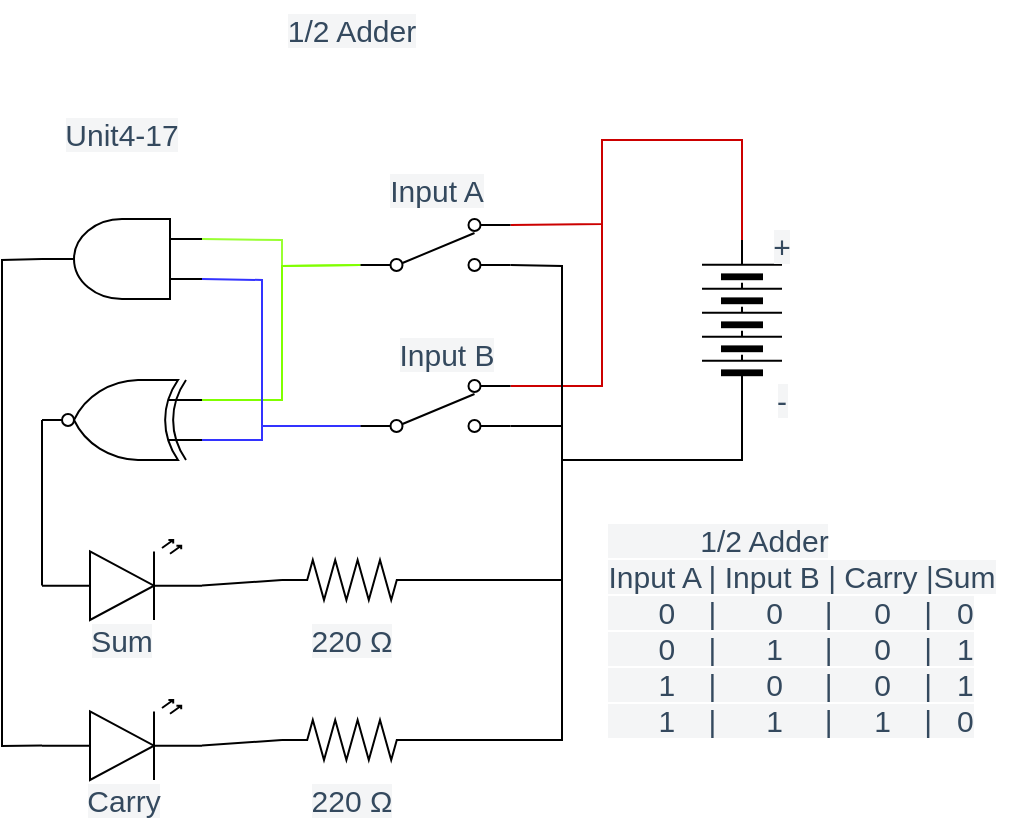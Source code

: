 <mxfile>
    <diagram id="S3_F3bIYdUqPTJyHevy4" name="Page-1">
        <mxGraphModel dx="1288" dy="848" grid="1" gridSize="10" guides="1" tooltips="1" connect="1" arrows="1" fold="1" page="1" pageScale="1" pageWidth="827" pageHeight="1169" math="0" shadow="0">
            <root>
                <mxCell id="0"/>
                <mxCell id="1" parent="0"/>
                <mxCell id="3" value="&lt;span style=&quot;color: rgb(52 , 73 , 94) ; font-family: , sans-serif ; font-size: 15px ; text-align: left ; background-color: rgb(244 , 245 , 246)&quot;&gt;220 Ω&lt;/span&gt;" style="text;html=1;align=center;verticalAlign=middle;whiteSpace=wrap;rounded=0;" parent="1" vertex="1">
                    <mxGeometry x="370" y="600" width="50" height="20" as="geometry"/>
                </mxCell>
                <mxCell id="103" style="edgeStyle=none;rounded=0;html=1;entryX=0;entryY=0.5;entryDx=0;entryDy=0;endArrow=none;endFill=0;strokeColor=#000000;exitX=1;exitY=0.5;exitDx=0;exitDy=0;exitPerimeter=0;" edge="1" parent="1" source="4" target="5">
                    <mxGeometry relative="1" as="geometry">
                        <Array as="points">
                            <mxPoint x="500" y="580"/>
                            <mxPoint x="500" y="520"/>
                            <mxPoint x="590" y="520"/>
                        </Array>
                    </mxGeometry>
                </mxCell>
                <mxCell id="4" value="" style="pointerEvents=1;verticalLabelPosition=bottom;shadow=0;dashed=0;align=center;html=1;verticalAlign=top;shape=mxgraph.electrical.resistors.resistor_2;" parent="1" vertex="1">
                    <mxGeometry x="360" y="570" width="70" height="20" as="geometry"/>
                </mxCell>
                <mxCell id="45" style="edgeStyle=none;html=1;entryX=1;entryY=0.115;entryDx=0;entryDy=0;entryPerimeter=0;rounded=0;endArrow=none;endFill=0;strokeColor=#CC0000;" parent="1" source="5" target="12" edge="1">
                    <mxGeometry relative="1" as="geometry">
                        <Array as="points">
                            <mxPoint x="590" y="360"/>
                            <mxPoint x="520" y="360"/>
                            <mxPoint x="520" y="402"/>
                        </Array>
                    </mxGeometry>
                </mxCell>
                <mxCell id="46" style="edgeStyle=none;rounded=0;html=1;entryX=1;entryY=0.115;entryDx=0;entryDy=0;entryPerimeter=0;endArrow=none;endFill=0;exitX=1;exitY=0.5;exitDx=0;exitDy=0;strokeColor=#CC0000;" parent="1" source="5" target="44" edge="1">
                    <mxGeometry relative="1" as="geometry">
                        <Array as="points">
                            <mxPoint x="590" y="360"/>
                            <mxPoint x="520" y="360"/>
                            <mxPoint x="520" y="483"/>
                        </Array>
                    </mxGeometry>
                </mxCell>
                <mxCell id="51" style="edgeStyle=none;rounded=0;html=1;entryX=1;entryY=0.885;entryDx=0;entryDy=0;entryPerimeter=0;endArrow=none;endFill=0;strokeColor=#000000;exitX=0;exitY=0.5;exitDx=0;exitDy=0;" parent="1" source="5" target="12" edge="1">
                    <mxGeometry relative="1" as="geometry">
                        <Array as="points">
                            <mxPoint x="590" y="520"/>
                            <mxPoint x="500" y="520"/>
                            <mxPoint x="500" y="423"/>
                        </Array>
                    </mxGeometry>
                </mxCell>
                <mxCell id="52" style="edgeStyle=none;rounded=0;html=1;entryX=1;entryY=0.885;entryDx=0;entryDy=0;entryPerimeter=0;endArrow=none;endFill=0;strokeColor=#000000;" parent="1" source="5" target="44" edge="1">
                    <mxGeometry relative="1" as="geometry">
                        <Array as="points">
                            <mxPoint x="590" y="520"/>
                            <mxPoint x="500" y="520"/>
                            <mxPoint x="500" y="503"/>
                        </Array>
                    </mxGeometry>
                </mxCell>
                <mxCell id="5" value="" style="pointerEvents=1;verticalLabelPosition=bottom;shadow=0;dashed=0;align=center;html=1;verticalAlign=top;shape=mxgraph.electrical.miscellaneous.batteryStack;direction=south;rotation=-180;" parent="1" vertex="1">
                    <mxGeometry x="570" y="410" width="40" height="80" as="geometry"/>
                </mxCell>
                <mxCell id="6" value="&lt;span style=&quot;color: rgb(52 , 73 , 94) ; font-family: , sans-serif ; font-size: 15px ; text-align: left ; background-color: rgb(244 , 245 , 246)&quot;&gt;+&lt;/span&gt;" style="text;html=1;strokeColor=none;fillColor=none;align=center;verticalAlign=middle;whiteSpace=wrap;rounded=0;" parent="1" vertex="1">
                    <mxGeometry x="600" y="403" width="20" height="20" as="geometry"/>
                </mxCell>
                <mxCell id="7" value="&lt;div style=&quot;text-align: left&quot;&gt;&lt;font color=&quot;#34495e&quot;&gt;&lt;span style=&quot;font-size: 15px ; background-color: rgb(244 , 245 , 246)&quot;&gt;-&lt;/span&gt;&lt;/font&gt;&lt;/div&gt;" style="text;html=1;strokeColor=none;fillColor=none;align=center;verticalAlign=middle;whiteSpace=wrap;rounded=0;" parent="1" vertex="1">
                    <mxGeometry x="600" y="480" width="20" height="20" as="geometry"/>
                </mxCell>
                <mxCell id="11" value="&lt;div style=&quot;text-align: left&quot;&gt;&lt;span style=&quot;background-color: rgb(244 , 245 , 246) ; font-size: 15px ; color: rgb(52 , 73 , 94)&quot;&gt;Unit4-17&lt;/span&gt;&lt;/div&gt;" style="text;html=1;strokeColor=none;fillColor=none;align=center;verticalAlign=middle;whiteSpace=wrap;rounded=0;" parent="1" vertex="1">
                    <mxGeometry x="245" y="341.5" width="70" height="30" as="geometry"/>
                </mxCell>
                <mxCell id="92" style="edgeStyle=none;html=1;entryX=0;entryY=0.75;entryDx=0;entryDy=0;entryPerimeter=0;exitX=0;exitY=0.885;exitDx=0;exitDy=0;exitPerimeter=0;rounded=0;endArrow=none;endFill=0;strokeColor=#99FF33;" edge="1" parent="1" source="12" target="90">
                    <mxGeometry relative="1" as="geometry">
                        <Array as="points">
                            <mxPoint x="360" y="423"/>
                            <mxPoint x="360" y="410"/>
                        </Array>
                    </mxGeometry>
                </mxCell>
                <mxCell id="93" style="edgeStyle=none;rounded=0;html=1;entryX=0;entryY=0.75;entryDx=0;entryDy=0;entryPerimeter=0;endArrow=none;endFill=0;exitX=0;exitY=0.885;exitDx=0;exitDy=0;exitPerimeter=0;strokeColor=#80FF00;" edge="1" parent="1" source="12" target="91">
                    <mxGeometry relative="1" as="geometry">
                        <Array as="points">
                            <mxPoint x="360" y="423"/>
                            <mxPoint x="360" y="490"/>
                        </Array>
                    </mxGeometry>
                </mxCell>
                <mxCell id="12" value="" style="pointerEvents=1;verticalLabelPosition=bottom;shadow=0;dashed=0;align=center;html=1;verticalAlign=top;shape=mxgraph.electrical.electro-mechanical.2-way_switch;direction=west;rotation=-180;" parent="1" vertex="1">
                    <mxGeometry x="399.25" y="399.5" width="75" height="26" as="geometry"/>
                </mxCell>
                <mxCell id="15" value="&lt;div style=&quot;text-align: left&quot;&gt;&lt;font color=&quot;#34495e&quot;&gt;&lt;span style=&quot;font-size: 15px ; background-color: rgb(244 , 245 , 246)&quot;&gt;&amp;nbsp; &amp;nbsp; &amp;nbsp; &amp;nbsp; &amp;nbsp; &amp;nbsp;1/2 Adder&lt;/span&gt;&lt;/font&gt;&lt;/div&gt;&lt;div style=&quot;text-align: left&quot;&gt;&lt;font color=&quot;#34495e&quot;&gt;&lt;span style=&quot;font-size: 15px ; background-color: rgb(244 , 245 , 246)&quot;&gt;Input A | Input B | Carry |Sum&lt;/span&gt;&lt;/font&gt;&lt;/div&gt;&lt;div style=&quot;text-align: left&quot;&gt;&lt;font color=&quot;#34495e&quot;&gt;&lt;span style=&quot;font-size: 15px ; background-color: rgb(244 , 245 , 246)&quot;&gt;&amp;nbsp; &amp;nbsp; &amp;nbsp; 0&amp;nbsp; &amp;nbsp; |&amp;nbsp; &amp;nbsp; &amp;nbsp; 0&amp;nbsp; &amp;nbsp; &amp;nbsp;|&amp;nbsp; &amp;nbsp; &amp;nbsp;0&amp;nbsp; &amp;nbsp; |&amp;nbsp; &amp;nbsp;0&lt;/span&gt;&lt;/font&gt;&lt;/div&gt;&lt;div style=&quot;text-align: left&quot;&gt;&lt;font color=&quot;#34495e&quot;&gt;&lt;span style=&quot;font-size: 15px ; background-color: rgb(244 , 245 , 246)&quot;&gt;&amp;nbsp; &amp;nbsp; &amp;nbsp; 0&amp;nbsp; &amp;nbsp; |&amp;nbsp; &amp;nbsp; &amp;nbsp; 1&amp;nbsp; &amp;nbsp; &amp;nbsp;|&amp;nbsp; &amp;nbsp; &amp;nbsp;0&amp;nbsp; &amp;nbsp; |&amp;nbsp; &amp;nbsp;1&lt;/span&gt;&lt;/font&gt;&lt;/div&gt;&lt;div style=&quot;text-align: left&quot;&gt;&lt;font color=&quot;#34495e&quot;&gt;&lt;span style=&quot;font-size: 15px ; background-color: rgb(244 , 245 , 246)&quot;&gt;&amp;nbsp; &amp;nbsp; &amp;nbsp; 1&amp;nbsp; &amp;nbsp; |&amp;nbsp; &amp;nbsp; &amp;nbsp; 0&amp;nbsp; &amp;nbsp; &amp;nbsp;|&amp;nbsp; &amp;nbsp; &amp;nbsp;0&amp;nbsp; &amp;nbsp; |&amp;nbsp; &amp;nbsp;1&lt;/span&gt;&lt;/font&gt;&lt;/div&gt;&lt;div style=&quot;text-align: left&quot;&gt;&lt;font color=&quot;#34495e&quot;&gt;&lt;span style=&quot;font-size: 15px ; background-color: rgb(244 , 245 , 246)&quot;&gt;&amp;nbsp; &amp;nbsp; &amp;nbsp; 1&amp;nbsp; &amp;nbsp; |&amp;nbsp; &amp;nbsp; &amp;nbsp; 1&amp;nbsp; &amp;nbsp; &amp;nbsp;|&amp;nbsp; &amp;nbsp; &amp;nbsp;1&amp;nbsp; &amp;nbsp; |&amp;nbsp; &amp;nbsp;0&lt;/span&gt;&lt;/font&gt;&lt;/div&gt;" style="text;html=1;strokeColor=none;fillColor=none;align=center;verticalAlign=middle;whiteSpace=wrap;rounded=0;" parent="1" vertex="1">
                    <mxGeometry x="510" y="530" width="220" height="150" as="geometry"/>
                </mxCell>
                <mxCell id="41" value="&lt;div style=&quot;text-align: left&quot;&gt;&lt;font color=&quot;#34495e&quot;&gt;&lt;span style=&quot;font-size: 15px ; background-color: rgb(244 , 245 , 246)&quot;&gt;Input A&lt;/span&gt;&lt;/font&gt;&lt;/div&gt;" style="text;html=1;strokeColor=none;fillColor=none;align=center;verticalAlign=middle;whiteSpace=wrap;rounded=0;" parent="1" vertex="1">
                    <mxGeometry x="408.5" y="371.5" width="56.5" height="26" as="geometry"/>
                </mxCell>
                <mxCell id="42" value="&lt;div style=&quot;text-align: left&quot;&gt;&lt;font color=&quot;#34495e&quot;&gt;&lt;span style=&quot;font-size: 15px ; background-color: rgb(244 , 245 , 246)&quot;&gt;1/2 Adder&lt;/span&gt;&lt;/font&gt;&lt;/div&gt;" style="text;html=1;strokeColor=none;fillColor=none;align=center;verticalAlign=middle;whiteSpace=wrap;rounded=0;" parent="1" vertex="1">
                    <mxGeometry x="339.25" y="290" width="111.5" height="30" as="geometry"/>
                </mxCell>
                <mxCell id="43" value="&lt;div style=&quot;text-align: left&quot;&gt;&lt;font color=&quot;#34495e&quot;&gt;&lt;span style=&quot;font-size: 15px ; background-color: rgb(244 , 245 , 246)&quot;&gt;Sum&lt;/span&gt;&lt;/font&gt;&lt;/div&gt;" style="text;html=1;strokeColor=none;fillColor=none;align=center;verticalAlign=middle;whiteSpace=wrap;rounded=0;" parent="1" vertex="1">
                    <mxGeometry x="249" y="600" width="62" height="20" as="geometry"/>
                </mxCell>
                <mxCell id="94" style="edgeStyle=none;rounded=0;html=1;entryX=0;entryY=0.25;entryDx=0;entryDy=0;entryPerimeter=0;endArrow=none;endFill=0;exitX=0;exitY=0.885;exitDx=0;exitDy=0;exitPerimeter=0;strokeColor=#3333FF;" edge="1" parent="1" source="44" target="91">
                    <mxGeometry relative="1" as="geometry">
                        <Array as="points">
                            <mxPoint x="350" y="503"/>
                            <mxPoint x="350" y="510"/>
                        </Array>
                    </mxGeometry>
                </mxCell>
                <mxCell id="95" style="edgeStyle=none;rounded=0;html=1;entryX=0;entryY=0.25;entryDx=0;entryDy=0;entryPerimeter=0;endArrow=none;endFill=0;exitX=0;exitY=0.885;exitDx=0;exitDy=0;exitPerimeter=0;strokeColor=#3333FF;" edge="1" parent="1" source="44" target="90">
                    <mxGeometry relative="1" as="geometry">
                        <Array as="points">
                            <mxPoint x="350" y="503"/>
                            <mxPoint x="350" y="430"/>
                        </Array>
                    </mxGeometry>
                </mxCell>
                <mxCell id="44" value="" style="pointerEvents=1;verticalLabelPosition=bottom;shadow=0;dashed=0;align=center;html=1;verticalAlign=top;shape=mxgraph.electrical.electro-mechanical.2-way_switch;direction=west;rotation=-180;" parent="1" vertex="1">
                    <mxGeometry x="399.25" y="480" width="75" height="26" as="geometry"/>
                </mxCell>
                <mxCell id="47" value="&lt;div style=&quot;text-align: left&quot;&gt;&lt;font color=&quot;#34495e&quot;&gt;&lt;span style=&quot;font-size: 15px ; background-color: rgb(244 , 245 , 246)&quot;&gt;Input B&lt;/span&gt;&lt;/font&gt;&lt;/div&gt;" style="text;html=1;strokeColor=none;fillColor=none;align=center;verticalAlign=middle;whiteSpace=wrap;rounded=0;" parent="1" vertex="1">
                    <mxGeometry x="414" y="454" width="56.5" height="26" as="geometry"/>
                </mxCell>
                <mxCell id="101" style="edgeStyle=none;rounded=0;html=1;entryX=0;entryY=0.5;entryDx=0;entryDy=0;entryPerimeter=0;endArrow=none;endFill=0;strokeColor=#000000;exitX=1;exitY=0.57;exitDx=0;exitDy=0;exitPerimeter=0;" edge="1" parent="1" source="79" target="4">
                    <mxGeometry relative="1" as="geometry"/>
                </mxCell>
                <mxCell id="79" value="" style="verticalLabelPosition=bottom;shadow=0;dashed=0;align=center;html=1;verticalAlign=top;shape=mxgraph.electrical.opto_electronics.led_2;pointerEvents=1;" parent="1" vertex="1">
                    <mxGeometry x="240" y="560" width="80" height="40" as="geometry"/>
                </mxCell>
                <mxCell id="86" value="&lt;div style=&quot;text-align: left&quot;&gt;&lt;font color=&quot;#34495e&quot;&gt;&lt;span style=&quot;font-size: 15px ; background-color: rgb(244 , 245 , 246)&quot;&gt;Carry&lt;/span&gt;&lt;/font&gt;&lt;/div&gt;" style="text;html=1;strokeColor=none;fillColor=none;align=center;verticalAlign=middle;whiteSpace=wrap;rounded=0;" vertex="1" parent="1">
                    <mxGeometry x="250" y="680" width="62" height="20" as="geometry"/>
                </mxCell>
                <mxCell id="102" style="edgeStyle=none;rounded=0;html=1;entryX=0;entryY=0.5;entryDx=0;entryDy=0;entryPerimeter=0;endArrow=none;endFill=0;strokeColor=#000000;exitX=1;exitY=0.57;exitDx=0;exitDy=0;exitPerimeter=0;" edge="1" parent="1" source="87" target="88">
                    <mxGeometry relative="1" as="geometry"/>
                </mxCell>
                <mxCell id="87" value="" style="verticalLabelPosition=bottom;shadow=0;dashed=0;align=center;html=1;verticalAlign=top;shape=mxgraph.electrical.opto_electronics.led_2;pointerEvents=1;" vertex="1" parent="1">
                    <mxGeometry x="240" y="640" width="80" height="40" as="geometry"/>
                </mxCell>
                <mxCell id="104" style="edgeStyle=none;rounded=0;html=1;entryX=0;entryY=0.5;entryDx=0;entryDy=0;endArrow=none;endFill=0;strokeColor=#000000;exitX=1;exitY=0.5;exitDx=0;exitDy=0;exitPerimeter=0;" edge="1" parent="1" source="88" target="5">
                    <mxGeometry relative="1" as="geometry">
                        <Array as="points">
                            <mxPoint x="500" y="660"/>
                            <mxPoint x="500" y="520"/>
                            <mxPoint x="590" y="520"/>
                        </Array>
                    </mxGeometry>
                </mxCell>
                <mxCell id="88" value="" style="pointerEvents=1;verticalLabelPosition=bottom;shadow=0;dashed=0;align=center;html=1;verticalAlign=top;shape=mxgraph.electrical.resistors.resistor_2;" vertex="1" parent="1">
                    <mxGeometry x="360" y="650" width="70" height="20" as="geometry"/>
                </mxCell>
                <mxCell id="100" style="edgeStyle=none;rounded=0;html=1;entryX=0;entryY=0.57;entryDx=0;entryDy=0;entryPerimeter=0;endArrow=none;endFill=0;strokeColor=#000000;exitX=1;exitY=0.5;exitDx=0;exitDy=0;exitPerimeter=0;" edge="1" parent="1" source="90" target="87">
                    <mxGeometry relative="1" as="geometry">
                        <Array as="points">
                            <mxPoint x="220" y="420"/>
                            <mxPoint x="220" y="540"/>
                            <mxPoint x="220" y="663"/>
                        </Array>
                    </mxGeometry>
                </mxCell>
                <mxCell id="90" value="" style="verticalLabelPosition=bottom;shadow=0;dashed=0;align=center;html=1;verticalAlign=top;shape=mxgraph.electrical.logic_gates.logic_gate;operation=and;rotation=-180;" vertex="1" parent="1">
                    <mxGeometry x="240" y="399.5" width="80" height="40" as="geometry"/>
                </mxCell>
                <mxCell id="99" style="edgeStyle=none;rounded=0;html=1;entryX=0;entryY=0.57;entryDx=0;entryDy=0;entryPerimeter=0;endArrow=none;endFill=0;strokeColor=#000000;exitX=1;exitY=0.5;exitDx=0;exitDy=0;exitPerimeter=0;" edge="1" parent="1" source="91" target="79">
                    <mxGeometry relative="1" as="geometry"/>
                </mxCell>
                <mxCell id="91" value="" style="verticalLabelPosition=bottom;shadow=0;dashed=0;align=center;html=1;verticalAlign=top;shape=mxgraph.electrical.logic_gates.logic_gate;operation=xor;negating=1;negSize=0.15;rotation=-180;" vertex="1" parent="1">
                    <mxGeometry x="240" y="480" width="80" height="40" as="geometry"/>
                </mxCell>
                <mxCell id="97" value="&lt;span style=&quot;color: rgb(52 , 73 , 94) ; font-family: , sans-serif ; font-size: 15px ; text-align: left ; background-color: rgb(244 , 245 , 246)&quot;&gt;220 Ω&lt;/span&gt;" style="text;html=1;align=center;verticalAlign=middle;whiteSpace=wrap;rounded=0;" vertex="1" parent="1">
                    <mxGeometry x="370" y="680" width="50" height="20" as="geometry"/>
                </mxCell>
            </root>
        </mxGraphModel>
    </diagram>
</mxfile>